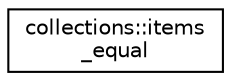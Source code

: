 digraph "Graphical Class Hierarchy"
{
 // LATEX_PDF_SIZE
  edge [fontname="Helvetica",fontsize="10",labelfontname="Helvetica",labelfontsize="10"];
  node [fontname="Helvetica",fontsize="10",shape=record];
  rankdir="LR";
  Node0 [label="collections::items\l_equal",height=0.2,width=0.4,color="black", fillcolor="white", style="filled",URL="$interfacecollections_1_1items__equal.html",tooltip="Compares two items, and returns a logical value signifying the comparison results."];
}
